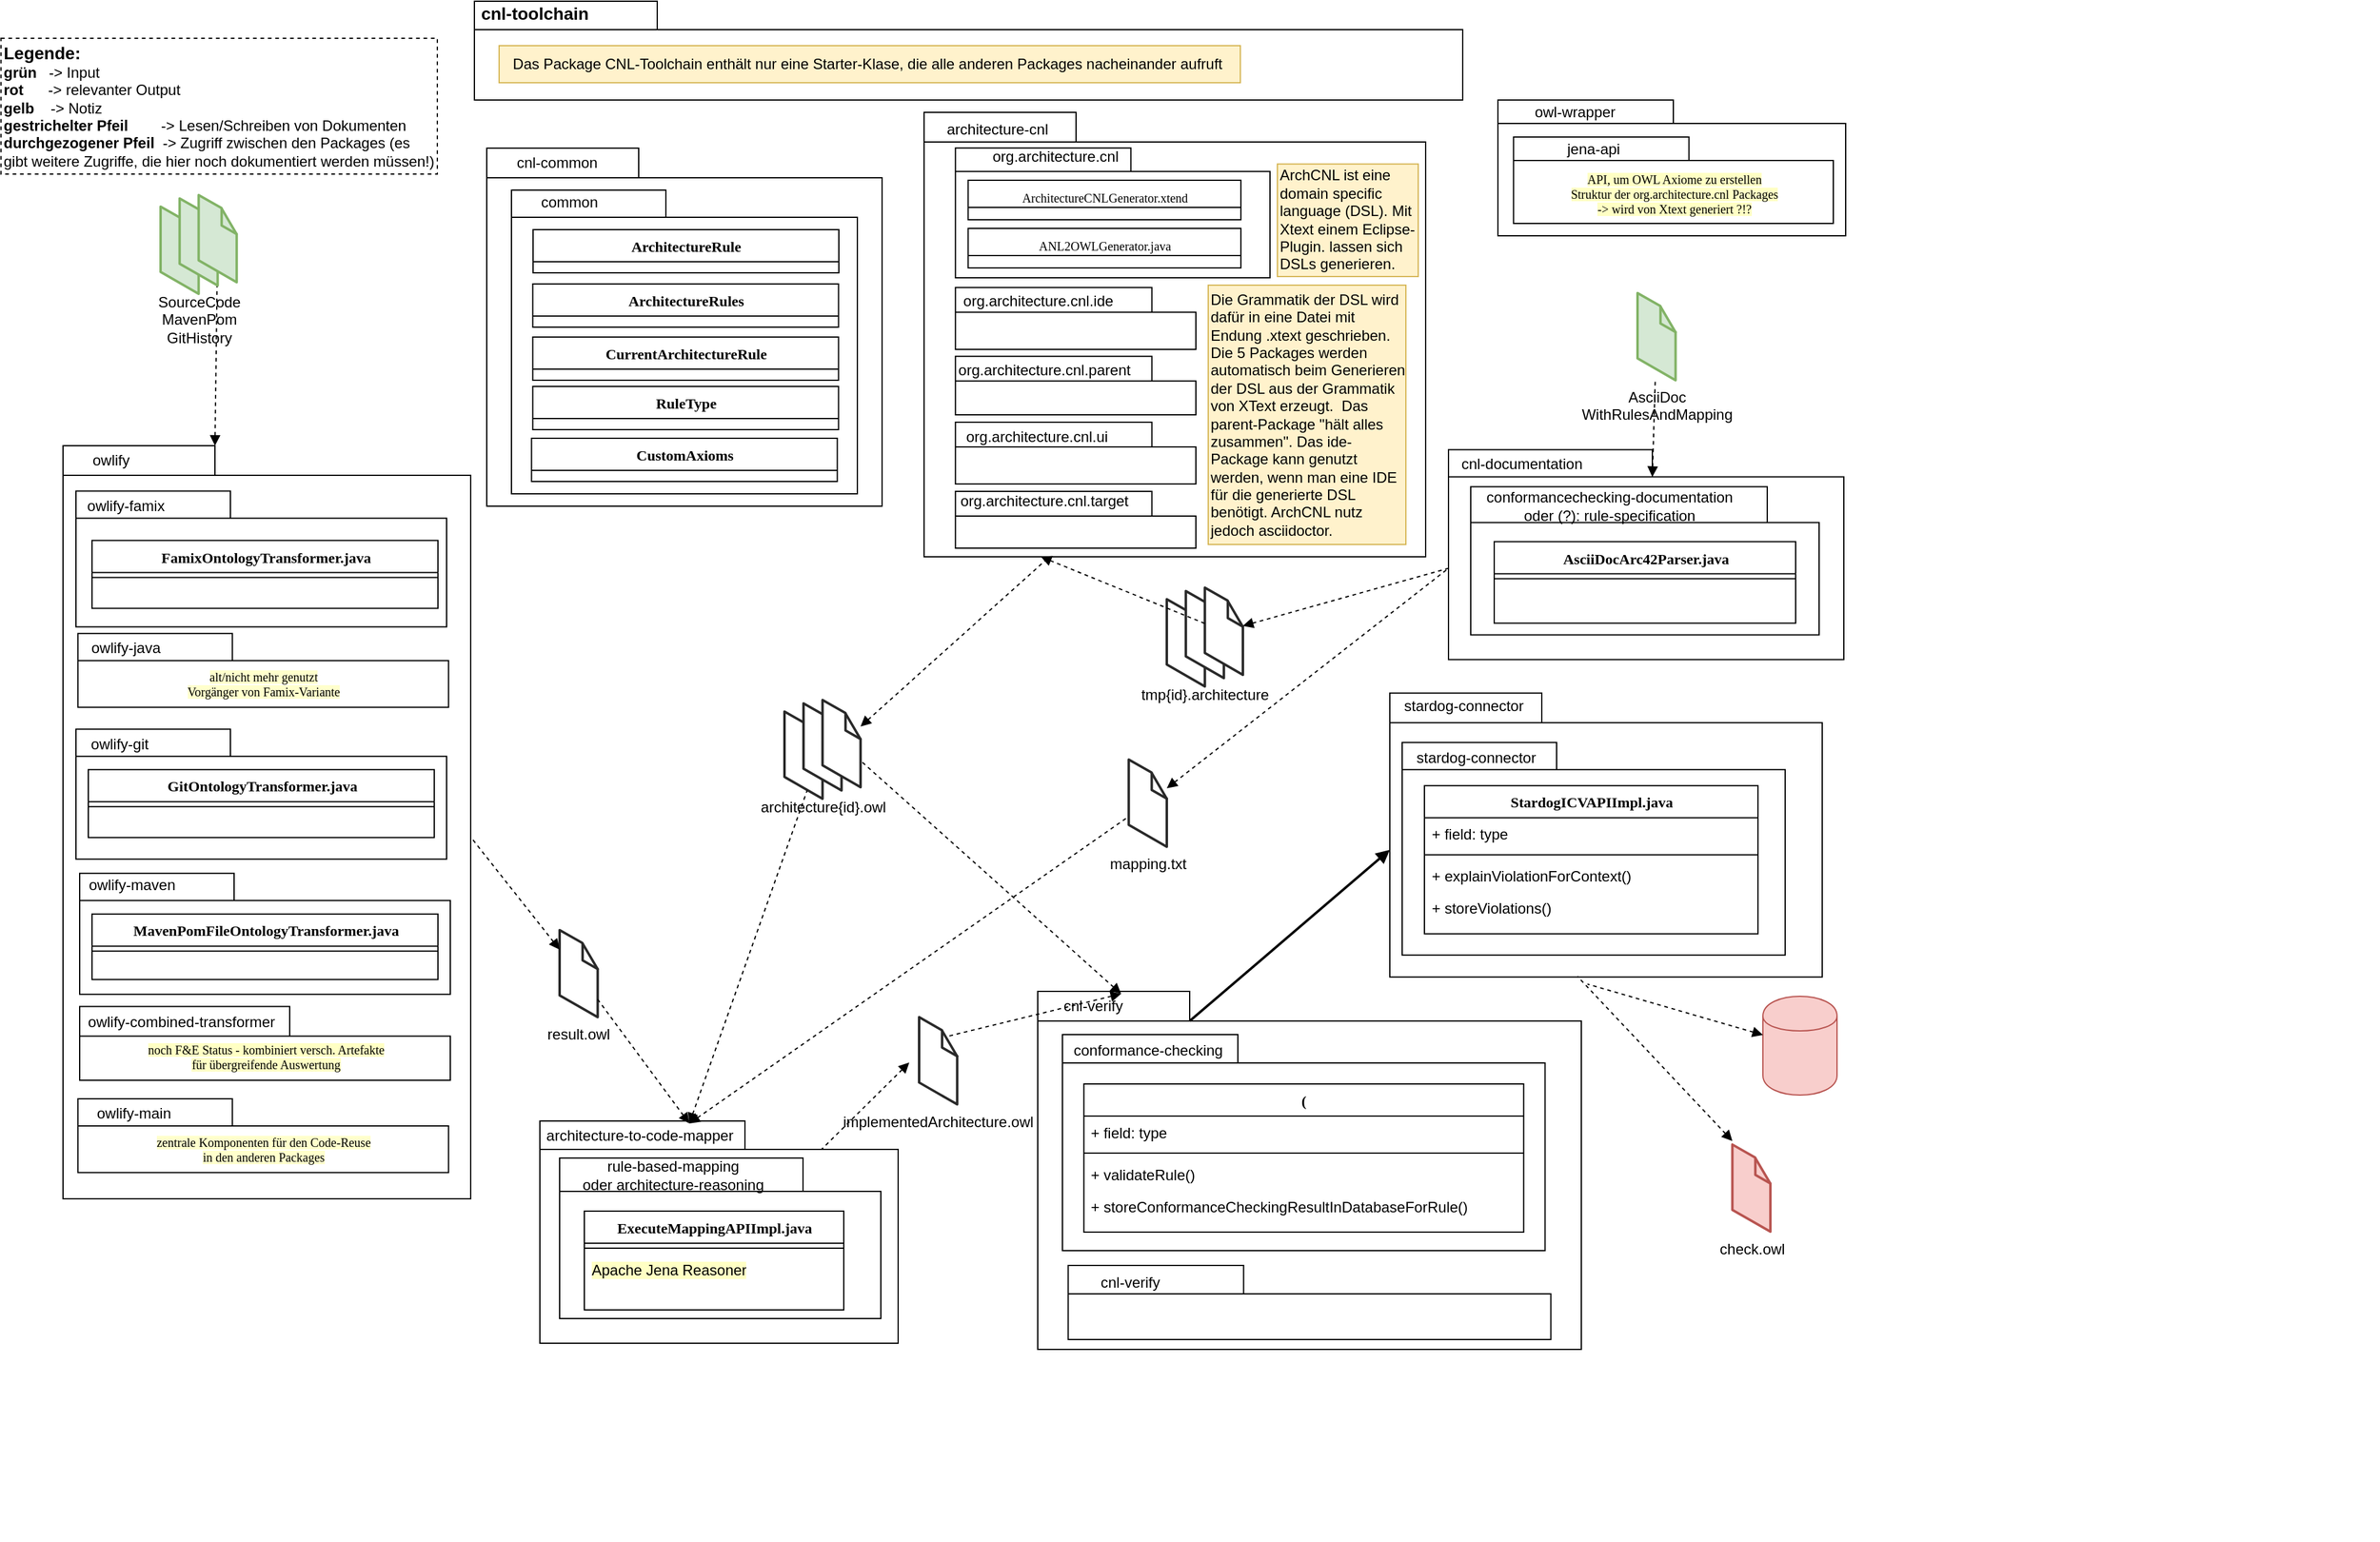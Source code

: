 <mxfile version="13.3.9" type="device"><diagram name="Page-1" id="b5b7bab2-c9e2-2cf4-8b2a-24fd1a2a6d21"><mxGraphModel dx="1206" dy="1072" grid="1" gridSize="10" guides="1" tooltips="1" connect="1" arrows="1" fold="1" page="1" pageScale="1" pageWidth="827" pageHeight="1169" background="#ffffff" math="0" shadow="0"><root><mxCell id="0"/><mxCell id="1" parent="0"/><mxCell id="LAoEunEXVI1SnQzdB7bt-38" value="" style="shape=folder;fontStyle=1;spacingTop=10;tabWidth=123;tabHeight=24;tabPosition=left;html=1;rounded=0;shadow=0;comic=0;labelBackgroundColor=none;strokeWidth=1;fontFamily=Verdana;fontSize=10;align=center;" parent="1" vertex="1"><mxGeometry x="87" y="370" width="330" height="610" as="geometry"/></mxCell><mxCell id="LAoEunEXVI1SnQzdB7bt-173" value="&lt;span style=&quot;font-weight: normal ; background-color: rgb(255 , 255 , 204)&quot;&gt;&lt;br&gt;zentrale Komponenten für den Code-Reuse&lt;br&gt;in den anderen Packages&lt;/span&gt;" style="shape=folder;fontStyle=1;spacingTop=10;tabWidth=125;tabHeight=22;tabPosition=left;html=1;rounded=0;shadow=0;comic=0;labelBackgroundColor=none;strokeWidth=1;fontFamily=Verdana;fontSize=10;align=center;" parent="1" vertex="1"><mxGeometry x="99.1" y="899" width="300" height="59.7" as="geometry"/></mxCell><mxCell id="6e0c8c40b5770093-43" value="" style="shape=folder;fontStyle=1;spacingTop=10;tabWidth=148;tabHeight=23;tabPosition=left;html=1;rounded=0;shadow=0;comic=0;labelBackgroundColor=none;strokeColor=#000000;strokeWidth=1;fillColor=#ffffff;fontFamily=Verdana;fontSize=10;fontColor=#000000;align=center;" parent="1" vertex="1"><mxGeometry x="420" y="10" width="800" height="80" as="geometry"/></mxCell><mxCell id="LAoEunEXVI1SnQzdB7bt-167" value="" style="shape=folder;fontStyle=1;spacingTop=10;tabWidth=125;tabHeight=22;tabPosition=left;html=1;rounded=0;shadow=0;comic=0;labelBackgroundColor=none;strokeWidth=1;fontFamily=Verdana;fontSize=10;align=center;" parent="1" vertex="1"><mxGeometry x="97.5" y="599.65" width="300" height="105.2" as="geometry"/></mxCell><mxCell id="LAoEunEXVI1SnQzdB7bt-166" value="" style="shape=folder;fontStyle=1;spacingTop=10;tabWidth=125;tabHeight=22;tabPosition=left;html=1;rounded=0;shadow=0;comic=0;labelBackgroundColor=none;strokeWidth=1;fontFamily=Verdana;fontSize=10;align=center;" parent="1" vertex="1"><mxGeometry x="100.5" y="716.35" width="300" height="98" as="geometry"/></mxCell><mxCell id="LAoEunEXVI1SnQzdB7bt-39" value="" style="shape=folder;fontStyle=1;spacingTop=10;tabWidth=125;tabHeight=22;tabPosition=left;html=1;rounded=0;shadow=0;comic=0;labelBackgroundColor=none;strokeWidth=1;fontFamily=Verdana;fontSize=10;align=center;" parent="1" vertex="1"><mxGeometry x="97.5" y="406.7" width="300" height="110" as="geometry"/></mxCell><mxCell id="LAoEunEXVI1SnQzdB7bt-53" value="" style="shape=folder;fontStyle=1;spacingTop=10;tabWidth=166;tabHeight=23;tabPosition=left;html=1;rounded=0;shadow=0;comic=0;labelBackgroundColor=none;strokeWidth=1;fontFamily=Verdana;fontSize=10;align=center;" parent="1" vertex="1"><mxGeometry x="473.0" y="917" width="290" height="180" as="geometry"/></mxCell><mxCell id="LAoEunEXVI1SnQzdB7bt-54" value="" style="shape=folder;fontStyle=1;spacingTop=10;tabWidth=197;tabHeight=27;tabPosition=left;html=1;rounded=0;shadow=0;comic=0;labelBackgroundColor=none;strokeWidth=1;fontFamily=Verdana;fontSize=10;align=center;" parent="1" vertex="1"><mxGeometry x="489.0" y="947" width="260" height="130" as="geometry"/></mxCell><mxCell id="LAoEunEXVI1SnQzdB7bt-55" value="architecture-to-code-mapper" style="text;html=1;strokeColor=none;fillColor=none;align=center;verticalAlign=middle;whiteSpace=wrap;rounded=0;" parent="1" vertex="1"><mxGeometry x="474.0" y="919" width="160" height="20" as="geometry"/></mxCell><mxCell id="LAoEunEXVI1SnQzdB7bt-56" value="&lt;div&gt;rule-based-mapping &lt;br&gt;&lt;/div&gt;&lt;div&gt;oder architecture-reasoning&lt;br&gt;&lt;/div&gt;" style="text;html=1;strokeColor=none;fillColor=none;align=center;verticalAlign=middle;whiteSpace=wrap;rounded=0;" parent="1" vertex="1"><mxGeometry x="489.0" y="951" width="184" height="20" as="geometry"/></mxCell><mxCell id="LAoEunEXVI1SnQzdB7bt-89" value="ExecuteMappingAPIImpl.java" style="swimlane;html=1;fontStyle=1;align=center;verticalAlign=top;childLayout=stackLayout;horizontal=1;startSize=26;horizontalStack=0;resizeParent=1;resizeLast=0;collapsible=1;marginBottom=0;swimlaneFillColor=#ffffff;rounded=0;shadow=0;comic=0;labelBackgroundColor=none;strokeWidth=1;fillColor=none;fontFamily=Verdana;fontSize=12" parent="1" vertex="1"><mxGeometry x="509.0" y="990" width="210" height="80" as="geometry"/></mxCell><mxCell id="LAoEunEXVI1SnQzdB7bt-92" value="" style="line;html=1;strokeWidth=1;fillColor=none;align=left;verticalAlign=middle;spacingTop=-1;spacingLeft=3;spacingRight=3;rotatable=0;labelPosition=right;points=[];portConstraint=eastwest;" parent="LAoEunEXVI1SnQzdB7bt-89" vertex="1"><mxGeometry y="26" width="210" height="8" as="geometry"/></mxCell><mxCell id="LAoEunEXVI1SnQzdB7bt-93" value="&lt;span style=&quot;background-color: rgb(255 , 255 , 196)&quot;&gt;Apache Jena Reasoner&lt;/span&gt;" style="text;html=1;strokeColor=none;fillColor=none;align=left;verticalAlign=top;spacingLeft=4;spacingRight=4;whiteSpace=wrap;overflow=hidden;rotatable=0;points=[[0,0.5],[1,0.5]];portConstraint=eastwest;" parent="LAoEunEXVI1SnQzdB7bt-89" vertex="1"><mxGeometry y="34" width="210" height="26" as="geometry"/></mxCell><mxCell id="LAoEunEXVI1SnQzdB7bt-45" value="" style="group" parent="1" vertex="1" connectable="0"><mxGeometry x="440" y="129" width="310" height="290" as="geometry"/></mxCell><mxCell id="LAoEunEXVI1SnQzdB7bt-46" value="" style="shape=folder;fontStyle=1;spacingTop=10;tabWidth=123;tabHeight=24;tabPosition=left;html=1;rounded=0;shadow=0;comic=0;labelBackgroundColor=none;strokeWidth=1;fontFamily=Verdana;fontSize=10;align=center;" parent="LAoEunEXVI1SnQzdB7bt-45" vertex="1"><mxGeometry x="-10" width="320" height="290" as="geometry"/></mxCell><mxCell id="LAoEunEXVI1SnQzdB7bt-47" value="" style="shape=folder;fontStyle=1;spacingTop=10;tabWidth=125;tabHeight=22;tabPosition=left;html=1;rounded=0;shadow=0;comic=0;labelBackgroundColor=none;strokeWidth=1;fontFamily=Verdana;fontSize=10;align=center;" parent="LAoEunEXVI1SnQzdB7bt-45" vertex="1"><mxGeometry x="10" y="34" width="280" height="246" as="geometry"/></mxCell><mxCell id="LAoEunEXVI1SnQzdB7bt-48" value="cnl-common" style="text;html=1;strokeColor=none;fillColor=none;align=center;verticalAlign=middle;whiteSpace=wrap;rounded=0;" parent="LAoEunEXVI1SnQzdB7bt-45" vertex="1"><mxGeometry y="2" width="93.5" height="20" as="geometry"/></mxCell><mxCell id="LAoEunEXVI1SnQzdB7bt-49" value="common" style="text;html=1;strokeColor=none;fillColor=none;align=center;verticalAlign=middle;whiteSpace=wrap;rounded=0;" parent="LAoEunEXVI1SnQzdB7bt-45" vertex="1"><mxGeometry x="10" y="34" width="93.5" height="20" as="geometry"/></mxCell><mxCell id="LAoEunEXVI1SnQzdB7bt-94" value="ArchitectureRule" style="swimlane;html=1;fontStyle=1;align=center;verticalAlign=top;childLayout=stackLayout;horizontal=1;startSize=26;horizontalStack=0;resizeParent=1;resizeLast=0;collapsible=1;marginBottom=0;swimlaneFillColor=#ffffff;rounded=0;shadow=0;comic=0;labelBackgroundColor=none;strokeWidth=1;fillColor=none;fontFamily=Verdana;fontSize=12" parent="LAoEunEXVI1SnQzdB7bt-45" vertex="1"><mxGeometry x="27.5" y="66" width="247.5" height="35" as="geometry"/></mxCell><mxCell id="5aRa_bQOfwWnxTuaJj79-1" value="ArchitectureRules" style="swimlane;html=1;fontStyle=1;align=center;verticalAlign=top;childLayout=stackLayout;horizontal=1;startSize=26;horizontalStack=0;resizeParent=1;resizeLast=0;collapsible=1;marginBottom=0;swimlaneFillColor=#ffffff;rounded=0;shadow=0;comic=0;labelBackgroundColor=none;strokeWidth=1;fillColor=none;fontFamily=Verdana;fontSize=12" parent="LAoEunEXVI1SnQzdB7bt-45" vertex="1"><mxGeometry x="27.25" y="110" width="247.5" height="35" as="geometry"/></mxCell><mxCell id="6e0c8c40b5770093-18" value="" style="group" parent="1" vertex="1" connectable="0"><mxGeometry x="784" y="100" width="416" height="360" as="geometry"/></mxCell><mxCell id="6e0c8c40b5770093-11" value="" style="shape=folder;fontStyle=1;spacingTop=10;tabWidth=123;tabHeight=24;tabPosition=left;html=1;rounded=0;shadow=0;comic=0;labelBackgroundColor=none;strokeWidth=1;fontFamily=Verdana;fontSize=10;align=center;" parent="6e0c8c40b5770093-18" vertex="1"><mxGeometry width="406" height="360" as="geometry"/></mxCell><mxCell id="LAoEunEXVI1SnQzdB7bt-158" value="" style="shape=folder;fontStyle=1;spacingTop=10;tabWidth=142;tabHeight=19;tabPosition=left;html=1;rounded=0;shadow=0;comic=0;labelBackgroundColor=none;strokeWidth=1;fontFamily=Verdana;fontSize=10;align=center;" parent="6e0c8c40b5770093-18" vertex="1"><mxGeometry x="25.38" y="28.84" width="254.62" height="105.16" as="geometry"/></mxCell><mxCell id="2lLTb_RdZpQlOofE9UpU-14" value="&lt;font style=&quot;font-size: 10px ; font-weight: normal&quot;&gt;ANL2OWLGenerator.java&lt;/font&gt;" style="swimlane;html=1;fontStyle=1;align=center;verticalAlign=top;childLayout=stackLayout;horizontal=1;startSize=22;horizontalStack=0;resizeParent=1;resizeLast=0;collapsible=1;marginBottom=0;swimlaneFillColor=#ffffff;rounded=0;shadow=0;comic=0;labelBackgroundColor=none;strokeWidth=1;fillColor=none;fontFamily=Verdana;fontSize=12" parent="6e0c8c40b5770093-18" vertex="1"><mxGeometry x="35.675" y="94" width="220.763" height="31.94" as="geometry"/></mxCell><mxCell id="LAoEunEXVI1SnQzdB7bt-104" value="&lt;font style=&quot;font-size: 10px ; font-weight: normal&quot;&gt;ArchitectureCNLGenerator.xtend&lt;/font&gt;" style="swimlane;html=1;fontStyle=1;align=center;verticalAlign=top;childLayout=stackLayout;horizontal=1;startSize=22;horizontalStack=0;resizeParent=1;resizeLast=0;collapsible=1;marginBottom=0;swimlaneFillColor=#ffffff;rounded=0;shadow=0;comic=0;labelBackgroundColor=none;strokeWidth=1;fillColor=none;fontFamily=Verdana;fontSize=12" parent="6e0c8c40b5770093-18" vertex="1"><mxGeometry x="35.675" y="55.06" width="220.763" height="31.94" as="geometry"/></mxCell><mxCell id="LAoEunEXVI1SnQzdB7bt-7" value="architecture-cnl" style="text;html=1;strokeColor=none;fillColor=none;align=center;verticalAlign=middle;whiteSpace=wrap;rounded=0;" parent="6e0c8c40b5770093-18" vertex="1"><mxGeometry y="2.323" width="118.628" height="23.226" as="geometry"/></mxCell><mxCell id="LAoEunEXVI1SnQzdB7bt-159" value="org.architecture.cnl" style="text;html=1;strokeColor=none;fillColor=none;align=center;verticalAlign=middle;whiteSpace=wrap;rounded=0;" parent="6e0c8c40b5770093-18" vertex="1"><mxGeometry x="24.106" y="24.839" width="164.938" height="23.226" as="geometry"/></mxCell><mxCell id="LAoEunEXVI1SnQzdB7bt-162" value="" style="shape=folder;fontStyle=1;spacingTop=10;tabWidth=159;tabHeight=20;tabPosition=left;html=1;rounded=0;shadow=0;comic=0;labelBackgroundColor=none;strokeWidth=1;fontFamily=Verdana;fontSize=10;align=center;" parent="6e0c8c40b5770093-18" vertex="1"><mxGeometry x="25.38" y="141.87" width="194.63" height="50.13" as="geometry"/></mxCell><mxCell id="LAoEunEXVI1SnQzdB7bt-163" value="org.architecture.cnl.ide" style="text;html=1;strokeColor=none;fillColor=none;align=center;verticalAlign=middle;whiteSpace=wrap;rounded=0;" parent="6e0c8c40b5770093-18" vertex="1"><mxGeometry x="25.38" y="141.87" width="134.63" height="23.23" as="geometry"/></mxCell><mxCell id="LAoEunEXVI1SnQzdB7bt-164" value="" style="shape=folder;fontStyle=1;spacingTop=10;tabWidth=159;tabHeight=20;tabPosition=left;html=1;rounded=0;shadow=0;comic=0;labelBackgroundColor=none;strokeWidth=1;fontFamily=Verdana;fontSize=10;align=center;" parent="6e0c8c40b5770093-18" vertex="1"><mxGeometry x="25.38" y="197.58" width="194.63" height="47.42" as="geometry"/></mxCell><mxCell id="LAoEunEXVI1SnQzdB7bt-165" value="org.architecture.cnl.parent" style="text;html=1;strokeColor=none;fillColor=none;align=center;verticalAlign=middle;whiteSpace=wrap;rounded=0;" parent="6e0c8c40b5770093-18" vertex="1"><mxGeometry x="25.38" y="197.58" width="144.63" height="23.23" as="geometry"/></mxCell><mxCell id="2lLTb_RdZpQlOofE9UpU-9" value="" style="shape=folder;fontStyle=1;spacingTop=10;tabWidth=159;tabHeight=20;tabPosition=left;html=1;rounded=0;shadow=0;comic=0;labelBackgroundColor=none;strokeWidth=1;fontFamily=Verdana;fontSize=10;align=center;" parent="6e0c8c40b5770093-18" vertex="1"><mxGeometry x="25.38" y="251" width="194.63" height="50" as="geometry"/></mxCell><mxCell id="2lLTb_RdZpQlOofE9UpU-10" value="org.architecture.cnl.ui" style="text;html=1;strokeColor=none;fillColor=none;align=center;verticalAlign=middle;whiteSpace=wrap;rounded=0;" parent="6e0c8c40b5770093-18" vertex="1"><mxGeometry x="22.84" y="251" width="137.16" height="23.23" as="geometry"/></mxCell><mxCell id="2lLTb_RdZpQlOofE9UpU-11" value="" style="shape=folder;fontStyle=1;spacingTop=10;tabWidth=159;tabHeight=20;tabPosition=left;html=1;rounded=0;shadow=0;comic=0;labelBackgroundColor=none;strokeWidth=1;fontFamily=Verdana;fontSize=10;align=center;" parent="6e0c8c40b5770093-18" vertex="1"><mxGeometry x="25.38" y="307.06" width="194.63" height="45.94" as="geometry"/></mxCell><mxCell id="2lLTb_RdZpQlOofE9UpU-12" value="org.architecture.cnl.target" style="text;html=1;strokeColor=none;fillColor=none;align=center;verticalAlign=middle;whiteSpace=wrap;rounded=0;" parent="6e0c8c40b5770093-18" vertex="1"><mxGeometry x="25.38" y="303.06" width="144.63" height="23.23" as="geometry"/></mxCell><mxCell id="2lLTb_RdZpQlOofE9UpU-15" value="Die Grammatik der DSL wird dafür in eine Datei mit Endung .xtext geschrieben.&amp;nbsp;&lt;br&gt;Die 5 Packages werden automatisch beim Generieren der DSL aus der Grammatik von XText erzeugt.&amp;nbsp; Das parent-Package &quot;hält alles zusammen&quot;. Das ide-Package kann genutzt werden, wenn man eine IDE für die generierte DSL benötigt. ArchCNL nutz jedoch asciidoctor." style="text;html=1;strokeColor=#d6b656;fillColor=#fff2cc;align=left;verticalAlign=middle;whiteSpace=wrap;rounded=0;" parent="6e0c8c40b5770093-18" vertex="1"><mxGeometry x="230" y="140" width="160" height="210" as="geometry"/></mxCell><mxCell id="2lLTb_RdZpQlOofE9UpU-16" value="&lt;span style=&quot;background-color: rgb(255 , 242 , 204)&quot;&gt;&lt;span style=&quot;color: rgb(0 , 0 , 0) ; font-family: &amp;#34;helvetica&amp;#34; ; font-size: 12px ; font-style: normal ; font-weight: 400 ; letter-spacing: normal ; text-indent: 0px ; text-transform: none ; word-spacing: 0px ; display: inline ; float: none&quot;&gt;ArchCNL ist eine domain specific language (DSL). Mit Xtext einem Eclipse-Plugin. lassen sich DSLs generieren&lt;/span&gt;.&lt;/span&gt;" style="text;html=1;strokeColor=#d6b656;fillColor=#fff2cc;align=left;verticalAlign=middle;whiteSpace=wrap;rounded=0;" parent="6e0c8c40b5770093-18" vertex="1"><mxGeometry x="286" y="41.84" width="114" height="91.16" as="geometry"/></mxCell><mxCell id="LAoEunEXVI1SnQzdB7bt-40" value="owlify" style="text;html=1;strokeColor=none;fillColor=none;align=center;verticalAlign=middle;whiteSpace=wrap;rounded=0;" parent="1" vertex="1"><mxGeometry x="87" y="370" width="78" height="23" as="geometry"/></mxCell><mxCell id="LAoEunEXVI1SnQzdB7bt-41" value="&lt;div&gt;owlify-famix&lt;/div&gt;" style="text;html=1;strokeColor=none;fillColor=none;align=center;verticalAlign=middle;whiteSpace=wrap;rounded=0;" parent="1" vertex="1"><mxGeometry x="97.5" y="406.7" width="79.5" height="24.62" as="geometry"/></mxCell><mxCell id="LAoEunEXVI1SnQzdB7bt-77" value="MavenPomFileOntologyTransformer.java" style="swimlane;html=1;fontStyle=1;align=center;verticalAlign=top;childLayout=stackLayout;horizontal=1;startSize=26;horizontalStack=0;resizeParent=1;resizeLast=0;collapsible=1;marginBottom=0;swimlaneFillColor=#ffffff;rounded=0;shadow=0;comic=0;labelBackgroundColor=none;strokeWidth=1;fillColor=none;fontFamily=Verdana;fontSize=12" parent="1" vertex="1"><mxGeometry x="110.5" y="749.35" width="280" height="53" as="geometry"/></mxCell><mxCell id="LAoEunEXVI1SnQzdB7bt-108" value="" style="line;html=1;strokeWidth=1;fillColor=none;align=left;verticalAlign=middle;spacingTop=-1;spacingLeft=3;spacingRight=3;rotatable=0;labelPosition=right;points=[];portConstraint=eastwest;" parent="LAoEunEXVI1SnQzdB7bt-77" vertex="1"><mxGeometry y="26" width="280" height="8" as="geometry"/></mxCell><mxCell id="LAoEunEXVI1SnQzdB7bt-85" value="GitOntologyTransformer.java" style="swimlane;html=1;fontStyle=1;align=center;verticalAlign=top;childLayout=stackLayout;horizontal=1;startSize=26;horizontalStack=0;resizeParent=1;resizeLast=0;collapsible=1;marginBottom=0;swimlaneFillColor=#ffffff;rounded=0;shadow=0;comic=0;labelBackgroundColor=none;strokeWidth=1;fillColor=none;fontFamily=Verdana;fontSize=12" parent="1" vertex="1"><mxGeometry x="107.5" y="632.35" width="280" height="55" as="geometry"><mxRectangle x="5" y="-20" width="230" height="26" as="alternateBounds"/></mxGeometry></mxCell><mxCell id="LAoEunEXVI1SnQzdB7bt-107" value="" style="line;html=1;strokeWidth=1;fillColor=none;align=left;verticalAlign=middle;spacingTop=-1;spacingLeft=3;spacingRight=3;rotatable=0;labelPosition=right;points=[];portConstraint=eastwest;" parent="LAoEunEXVI1SnQzdB7bt-85" vertex="1"><mxGeometry y="26" width="280" height="8" as="geometry"/></mxCell><mxCell id="LAoEunEXVI1SnQzdB7bt-109" value="FamixOntologyTransformer.java" style="swimlane;html=1;fontStyle=1;align=center;verticalAlign=top;childLayout=stackLayout;horizontal=1;startSize=26;horizontalStack=0;resizeParent=1;resizeLast=0;collapsible=1;marginBottom=0;swimlaneFillColor=#ffffff;rounded=0;shadow=0;comic=0;labelBackgroundColor=none;strokeWidth=1;fillColor=none;fontFamily=Verdana;fontSize=12" parent="1" vertex="1"><mxGeometry x="110.5" y="446.7" width="280" height="55" as="geometry"><mxRectangle x="5" y="-20" width="230" height="26" as="alternateBounds"/></mxGeometry></mxCell><mxCell id="LAoEunEXVI1SnQzdB7bt-110" value="" style="line;html=1;strokeWidth=1;fillColor=none;align=left;verticalAlign=middle;spacingTop=-1;spacingLeft=3;spacingRight=3;rotatable=0;labelPosition=right;points=[];portConstraint=eastwest;" parent="LAoEunEXVI1SnQzdB7bt-109" vertex="1"><mxGeometry y="26" width="280" height="8" as="geometry"/></mxCell><mxCell id="LAoEunEXVI1SnQzdB7bt-58" value="" style="group" parent="1" vertex="1" connectable="0"><mxGeometry x="1241" y="887" width="720" height="370" as="geometry"/></mxCell><mxCell id="6e0c8c40b5770093-25" value="" style="shape=folder;fontStyle=1;spacingTop=10;tabWidth=123;tabHeight=24;tabPosition=left;html=1;rounded=0;shadow=0;comic=0;labelBackgroundColor=none;strokeWidth=1;fontFamily=Verdana;fontSize=10;align=center;" parent="LAoEunEXVI1SnQzdB7bt-58" vertex="1"><mxGeometry x="-365" y="-75" width="440" height="290" as="geometry"/></mxCell><mxCell id="6e0c8c40b5770093-27" value="" style="shape=folder;fontStyle=1;spacingTop=10;tabWidth=142;tabHeight=23;tabPosition=left;html=1;rounded=0;shadow=0;comic=0;labelBackgroundColor=none;strokeWidth=1;fontFamily=Verdana;fontSize=10;align=center;" parent="LAoEunEXVI1SnQzdB7bt-58" vertex="1"><mxGeometry x="-345" y="-40" width="390.67" height="175" as="geometry"/></mxCell><mxCell id="LAoEunEXVI1SnQzdB7bt-16" value="cnl-verify" style="text;html=1;strokeColor=none;fillColor=none;align=center;verticalAlign=middle;whiteSpace=wrap;rounded=0;" parent="LAoEunEXVI1SnQzdB7bt-58" vertex="1"><mxGeometry x="-365" y="-73" width="90" height="20" as="geometry"/></mxCell><mxCell id="LAoEunEXVI1SnQzdB7bt-63" value="conformance-checking" style="text;html=1;strokeColor=none;fillColor=none;align=center;verticalAlign=middle;whiteSpace=wrap;rounded=0;" parent="LAoEunEXVI1SnQzdB7bt-58" vertex="1"><mxGeometry x="-340.67" y="-37" width="130.67" height="20" as="geometry"/></mxCell><mxCell id="LAoEunEXVI1SnQzdB7bt-112" value="(" style="swimlane;html=1;fontStyle=1;align=center;verticalAlign=top;childLayout=stackLayout;horizontal=1;startSize=26;horizontalStack=0;resizeParent=1;resizeLast=0;collapsible=1;marginBottom=0;swimlaneFillColor=#ffffff;rounded=0;shadow=0;comic=0;labelBackgroundColor=none;strokeWidth=1;fillColor=none;fontFamily=Verdana;fontSize=12" parent="LAoEunEXVI1SnQzdB7bt-58" vertex="1"><mxGeometry x="-327.66" width="356" height="120" as="geometry"/></mxCell><mxCell id="LAoEunEXVI1SnQzdB7bt-114" value="+ field: type" style="text;html=1;strokeColor=none;fillColor=none;align=left;verticalAlign=top;spacingLeft=4;spacingRight=4;whiteSpace=wrap;overflow=hidden;rotatable=0;points=[[0,0.5],[1,0.5]];portConstraint=eastwest;" parent="LAoEunEXVI1SnQzdB7bt-112" vertex="1"><mxGeometry y="26" width="356" height="26" as="geometry"/></mxCell><mxCell id="LAoEunEXVI1SnQzdB7bt-115" value="" style="line;html=1;strokeWidth=1;fillColor=none;align=left;verticalAlign=middle;spacingTop=-1;spacingLeft=3;spacingRight=3;rotatable=0;labelPosition=right;points=[];portConstraint=eastwest;" parent="LAoEunEXVI1SnQzdB7bt-112" vertex="1"><mxGeometry y="52" width="356" height="8" as="geometry"/></mxCell><mxCell id="LAoEunEXVI1SnQzdB7bt-116" value="+ validateRule()" style="text;html=1;strokeColor=none;fillColor=none;align=left;verticalAlign=top;spacingLeft=4;spacingRight=4;whiteSpace=wrap;overflow=hidden;rotatable=0;points=[[0,0.5],[1,0.5]];portConstraint=eastwest;" parent="LAoEunEXVI1SnQzdB7bt-112" vertex="1"><mxGeometry y="60" width="356" height="26" as="geometry"/></mxCell><mxCell id="LAoEunEXVI1SnQzdB7bt-117" value="+ storeConformanceCheckingResultInDatabaseForRule()" style="text;html=1;strokeColor=none;fillColor=none;align=left;verticalAlign=top;spacingLeft=4;spacingRight=4;whiteSpace=wrap;overflow=hidden;rotatable=0;points=[[0,0.5],[1,0.5]];portConstraint=eastwest;" parent="LAoEunEXVI1SnQzdB7bt-112" vertex="1"><mxGeometry y="86" width="356" height="26" as="geometry"/></mxCell><mxCell id="LAoEunEXVI1SnQzdB7bt-179" value="" style="shape=folder;fontStyle=1;spacingTop=10;tabWidth=142;tabHeight=23;tabPosition=left;html=1;rounded=0;shadow=0;comic=0;labelBackgroundColor=none;strokeWidth=1;fontFamily=Verdana;fontSize=10;align=center;" parent="LAoEunEXVI1SnQzdB7bt-58" vertex="1"><mxGeometry x="-340.34" y="147" width="390.67" height="60" as="geometry"/></mxCell><mxCell id="LAoEunEXVI1SnQzdB7bt-180" value="cnl-verify" style="text;html=1;strokeColor=none;fillColor=none;align=center;verticalAlign=middle;whiteSpace=wrap;rounded=0;" parent="LAoEunEXVI1SnQzdB7bt-58" vertex="1"><mxGeometry x="-335" y="151" width="90" height="20" as="geometry"/></mxCell><mxCell id="LAoEunEXVI1SnQzdB7bt-207" value="" style="shape=cylinder;whiteSpace=wrap;html=1;boundedLbl=1;backgroundOutline=1;fillColor=#f8cecc;strokeColor=#b85450;" parent="LAoEunEXVI1SnQzdB7bt-58" vertex="1"><mxGeometry x="222" y="-71" width="60" height="80" as="geometry"/></mxCell><mxCell id="LAoEunEXVI1SnQzdB7bt-123" value="cnl-toolchain" style="text;html=1;strokeColor=none;fillColor=none;align=center;verticalAlign=middle;whiteSpace=wrap;rounded=0;fontStyle=1;fontSize=14;" parent="1" vertex="1"><mxGeometry x="424" y="10.0" width="90" height="20" as="geometry"/></mxCell><mxCell id="LAoEunEXVI1SnQzdB7bt-133" value="mapping.txt" style="verticalLabelPosition=bottom;html=1;verticalAlign=top;strokeWidth=1;align=center;outlineConnect=0;dashed=0;outlineConnect=0;shape=mxgraph.aws3d.file;aspect=fixed;strokeColor=#292929;" parent="1" vertex="1"><mxGeometry x="949.67" y="624.27" width="30.8" height="70.6" as="geometry"/></mxCell><mxCell id="LAoEunEXVI1SnQzdB7bt-140" value="" style="group" parent="1" vertex="1" connectable="0"><mxGeometry x="980.47" y="485" width="61.6" height="80" as="geometry"/></mxCell><mxCell id="LAoEunEXVI1SnQzdB7bt-129" value="" style="verticalLabelPosition=bottom;html=1;verticalAlign=top;strokeWidth=1;align=center;outlineConnect=0;dashed=0;outlineConnect=0;shape=mxgraph.aws3d.file;aspect=fixed;strokeColor=#292929;" parent="LAoEunEXVI1SnQzdB7bt-140" vertex="1"><mxGeometry y="9.4" width="30.8" height="70.6" as="geometry"/></mxCell><mxCell id="LAoEunEXVI1SnQzdB7bt-131" value="tmp{id}.architecture" style="verticalLabelPosition=bottom;html=1;verticalAlign=top;strokeWidth=1;align=center;outlineConnect=0;dashed=0;outlineConnect=0;shape=mxgraph.aws3d.file;aspect=fixed;strokeColor=#292929;" parent="LAoEunEXVI1SnQzdB7bt-140" vertex="1"><mxGeometry x="15.4" y="2.7" width="30.8" height="70.6" as="geometry"/></mxCell><mxCell id="LAoEunEXVI1SnQzdB7bt-132" value="" style="verticalLabelPosition=bottom;html=1;verticalAlign=top;strokeWidth=1;align=center;outlineConnect=0;dashed=0;outlineConnect=0;shape=mxgraph.aws3d.file;aspect=fixed;strokeColor=#292929;" parent="LAoEunEXVI1SnQzdB7bt-140" vertex="1"><mxGeometry x="30.8" width="30.8" height="70.6" as="geometry"/></mxCell><mxCell id="LAoEunEXVI1SnQzdB7bt-141" value="" style="group" parent="1" vertex="1" connectable="0"><mxGeometry x="671" y="576" width="61.6" height="80" as="geometry"/></mxCell><mxCell id="LAoEunEXVI1SnQzdB7bt-142" value="" style="verticalLabelPosition=bottom;html=1;verticalAlign=top;strokeWidth=1;align=center;outlineConnect=0;dashed=0;outlineConnect=0;shape=mxgraph.aws3d.file;aspect=fixed;strokeColor=#292929;" parent="LAoEunEXVI1SnQzdB7bt-141" vertex="1"><mxGeometry y="9.4" width="30.8" height="70.6" as="geometry"/></mxCell><mxCell id="LAoEunEXVI1SnQzdB7bt-143" value="architecture{id}.owl" style="verticalLabelPosition=bottom;html=1;verticalAlign=top;strokeWidth=1;align=center;outlineConnect=0;dashed=0;outlineConnect=0;shape=mxgraph.aws3d.file;aspect=fixed;strokeColor=#292929;" parent="LAoEunEXVI1SnQzdB7bt-141" vertex="1"><mxGeometry x="15.4" y="2.7" width="30.8" height="70.6" as="geometry"/></mxCell><mxCell id="LAoEunEXVI1SnQzdB7bt-144" value="" style="verticalLabelPosition=bottom;html=1;verticalAlign=top;strokeWidth=1;align=center;outlineConnect=0;dashed=0;outlineConnect=0;shape=mxgraph.aws3d.file;aspect=fixed;strokeColor=#292929;" parent="LAoEunEXVI1SnQzdB7bt-141" vertex="1"><mxGeometry x="30.8" width="30.8" height="70.6" as="geometry"/></mxCell><mxCell id="LAoEunEXVI1SnQzdB7bt-147" value="implementedArchitecture.owl" style="verticalLabelPosition=bottom;html=1;verticalAlign=top;strokeWidth=1;align=center;outlineConnect=0;dashed=0;outlineConnect=0;shape=mxgraph.aws3d.file;aspect=fixed;strokeColor=#292929;" parent="1" vertex="1"><mxGeometry x="780.0" y="832.92" width="30.8" height="70.6" as="geometry"/></mxCell><mxCell id="6e0c8c40b5770093-20" value="" style="shape=folder;fontStyle=1;spacingTop=10;tabWidth=165;tabHeight=22;tabPosition=left;html=1;rounded=0;shadow=0;comic=0;labelBackgroundColor=none;strokeWidth=1;fontFamily=Verdana;fontSize=10;align=center;" parent="1" vertex="1"><mxGeometry x="1208.5" y="373.3" width="320" height="170" as="geometry"/></mxCell><mxCell id="6e0c8c40b5770093-22" value="" style="shape=folder;fontStyle=1;spacingTop=10;tabWidth=240;tabHeight=29;tabPosition=left;html=1;rounded=0;shadow=0;comic=0;labelBackgroundColor=none;strokeWidth=1;fontFamily=Verdana;fontSize=10;align=center;" parent="1" vertex="1"><mxGeometry x="1226.5" y="403.3" width="282" height="120" as="geometry"/></mxCell><mxCell id="LAoEunEXVI1SnQzdB7bt-26" value="&lt;div&gt;conformancechecking-documentation&lt;/div&gt;&lt;div&gt;oder (?): rule-specification&lt;br&gt;&lt;/div&gt;" style="text;html=1;strokeColor=none;fillColor=none;align=center;verticalAlign=middle;whiteSpace=wrap;rounded=0;" parent="1" vertex="1"><mxGeometry x="1226.5" y="406.3" width="223.5" height="24.7" as="geometry"/></mxCell><mxCell id="LAoEunEXVI1SnQzdB7bt-99" value="AsciiDocArc42Parser.java" style="swimlane;html=1;fontStyle=1;align=center;verticalAlign=top;childLayout=stackLayout;horizontal=1;startSize=26;horizontalStack=0;resizeParent=1;resizeLast=0;collapsible=1;marginBottom=0;swimlaneFillColor=#ffffff;rounded=0;shadow=0;comic=0;labelBackgroundColor=none;strokeWidth=1;fillColor=none;fontFamily=Verdana;fontSize=12" parent="1" vertex="1"><mxGeometry x="1245.5" y="447.8" width="244" height="66" as="geometry"/></mxCell><mxCell id="LAoEunEXVI1SnQzdB7bt-102" value="" style="line;html=1;strokeWidth=1;fillColor=none;align=left;verticalAlign=middle;spacingTop=-1;spacingLeft=3;spacingRight=3;rotatable=0;labelPosition=right;points=[];portConstraint=eastwest;" parent="LAoEunEXVI1SnQzdB7bt-99" vertex="1"><mxGeometry y="26" width="244" height="8" as="geometry"/></mxCell><mxCell id="LAoEunEXVI1SnQzdB7bt-2" value="cnl-documentation" style="text;html=1;strokeColor=none;fillColor=none;align=center;verticalAlign=middle;whiteSpace=wrap;rounded=0;" parent="1" vertex="1"><mxGeometry x="1209.5" y="375.3" width="116" height="20" as="geometry"/></mxCell><mxCell id="LAoEunEXVI1SnQzdB7bt-128" value="AsciiDoc &lt;br&gt;WithRulesAndMapping" style="verticalLabelPosition=bottom;html=1;verticalAlign=top;strokeWidth=1;align=center;outlineConnect=0;dashed=0;outlineConnect=0;shape=mxgraph.aws3d.file;aspect=fixed;strokeColor=#82b366;fillColor=#d5e8d4;" parent="1" vertex="1"><mxGeometry x="1361.5" y="246.4" width="30.8" height="70.6" as="geometry"/></mxCell><mxCell id="LAoEunEXVI1SnQzdB7bt-152" value="result.owl" style="verticalLabelPosition=bottom;html=1;verticalAlign=top;strokeWidth=1;align=center;outlineConnect=0;dashed=0;outlineConnect=0;shape=mxgraph.aws3d.file;aspect=fixed;strokeColor=#292929;" parent="1" vertex="1"><mxGeometry x="489.0" y="762.32" width="30.8" height="70.6" as="geometry"/></mxCell><mxCell id="LAoEunEXVI1SnQzdB7bt-168" value="&lt;div&gt;owlify-git&lt;/div&gt;" style="text;html=1;strokeColor=none;fillColor=none;align=center;verticalAlign=middle;whiteSpace=wrap;rounded=0;" parent="1" vertex="1"><mxGeometry x="97.5" y="599.65" width="69.5" height="24.62" as="geometry"/></mxCell><mxCell id="LAoEunEXVI1SnQzdB7bt-169" value="&lt;div&gt;owlify-maven&lt;/div&gt;" style="text;html=1;strokeColor=none;fillColor=none;align=center;verticalAlign=middle;whiteSpace=wrap;rounded=0;" parent="1" vertex="1"><mxGeometry x="99.1" y="714.05" width="87.9" height="24.62" as="geometry"/></mxCell><mxCell id="LAoEunEXVI1SnQzdB7bt-170" value="&lt;span style=&quot;font-weight: normal ; background-color: rgb(255 , 255 , 204)&quot;&gt;&lt;br&gt;alt/nicht mehr genutzt&lt;br&gt;Vorgänger von Famix-Variante&lt;/span&gt;" style="shape=folder;fontStyle=1;spacingTop=10;tabWidth=125;tabHeight=22;tabPosition=left;html=1;rounded=0;shadow=0;comic=0;labelBackgroundColor=none;strokeWidth=1;fontFamily=Verdana;fontSize=10;align=center;" parent="1" vertex="1"><mxGeometry x="99.1" y="522.15" width="300" height="59.7" as="geometry"/></mxCell><mxCell id="LAoEunEXVI1SnQzdB7bt-171" value="&lt;div&gt;owlify-java&lt;/div&gt;" style="text;html=1;strokeColor=none;fillColor=none;align=center;verticalAlign=middle;whiteSpace=wrap;rounded=0;" parent="1" vertex="1"><mxGeometry x="99.1" y="522.15" width="77.9" height="24.62" as="geometry"/></mxCell><mxCell id="LAoEunEXVI1SnQzdB7bt-172" value="&lt;span style=&quot;font-weight: normal ; background-color: rgb(255 , 255 , 196)&quot;&gt;&lt;br&gt;noch F&amp;amp;E Status - kombiniert versch. Artefakte &lt;br&gt;für übergreifende Auswertung&lt;/span&gt;" style="shape=folder;fontStyle=1;spacingTop=10;tabWidth=170;tabHeight=24;tabPosition=left;html=1;rounded=0;shadow=0;comic=0;labelBackgroundColor=none;strokeWidth=1;fontFamily=Verdana;fontSize=10;align=center;" parent="1" vertex="1"><mxGeometry x="100.5" y="824.3" width="300" height="59.7" as="geometry"/></mxCell><mxCell id="LAoEunEXVI1SnQzdB7bt-174" value="&lt;div&gt;owlify-combined-transformer&lt;/div&gt;" style="text;html=1;strokeColor=none;fillColor=none;align=center;verticalAlign=middle;whiteSpace=wrap;rounded=0;" parent="1" vertex="1"><mxGeometry x="99.1" y="824.3" width="167.9" height="24.62" as="geometry"/></mxCell><mxCell id="LAoEunEXVI1SnQzdB7bt-175" value="&lt;div&gt;owlify-main&lt;/div&gt;" style="text;html=1;strokeColor=none;fillColor=none;align=center;verticalAlign=middle;whiteSpace=wrap;rounded=0;" parent="1" vertex="1"><mxGeometry x="97.5" y="899" width="92.5" height="24.62" as="geometry"/></mxCell><mxCell id="LAoEunEXVI1SnQzdB7bt-59" value="" style="shape=folder;fontStyle=1;spacingTop=10;tabWidth=123;tabHeight=24;tabPosition=left;html=1;rounded=0;shadow=0;comic=0;labelBackgroundColor=none;strokeWidth=1;fontFamily=Verdana;fontSize=10;align=center;" parent="1" vertex="1"><mxGeometry x="1161" y="570.35" width="350" height="230" as="geometry"/></mxCell><mxCell id="LAoEunEXVI1SnQzdB7bt-60" value="" style="shape=folder;fontStyle=1;spacingTop=10;tabWidth=125;tabHeight=22;tabPosition=left;html=1;rounded=0;shadow=0;comic=0;labelBackgroundColor=none;strokeWidth=1;fontFamily=Verdana;fontSize=10;align=center;" parent="1" vertex="1"><mxGeometry x="1171" y="610.35" width="310" height="172.31" as="geometry"/></mxCell><mxCell id="LAoEunEXVI1SnQzdB7bt-61" value="stardog-connector" style="text;html=1;strokeColor=none;fillColor=none;align=center;verticalAlign=middle;whiteSpace=wrap;rounded=0;" parent="1" vertex="1"><mxGeometry x="1161" y="572.89" width="120" height="16.46" as="geometry"/></mxCell><mxCell id="LAoEunEXVI1SnQzdB7bt-118" value="StardogICVAPIImpl.java" style="swimlane;html=1;fontStyle=1;align=center;verticalAlign=top;childLayout=stackLayout;horizontal=1;startSize=26;horizontalStack=0;resizeParent=1;resizeLast=0;collapsible=1;marginBottom=0;swimlaneFillColor=#ffffff;rounded=0;shadow=0;comic=0;labelBackgroundColor=none;strokeWidth=1;fillColor=none;fontFamily=Verdana;fontSize=12" parent="1" vertex="1"><mxGeometry x="1189" y="645.35" width="270" height="120" as="geometry"/></mxCell><mxCell id="LAoEunEXVI1SnQzdB7bt-119" value="+ field: type" style="text;html=1;strokeColor=none;fillColor=none;align=left;verticalAlign=top;spacingLeft=4;spacingRight=4;whiteSpace=wrap;overflow=hidden;rotatable=0;points=[[0,0.5],[1,0.5]];portConstraint=eastwest;" parent="LAoEunEXVI1SnQzdB7bt-118" vertex="1"><mxGeometry y="26" width="270" height="26" as="geometry"/></mxCell><mxCell id="LAoEunEXVI1SnQzdB7bt-120" value="" style="line;html=1;strokeWidth=1;fillColor=none;align=left;verticalAlign=middle;spacingTop=-1;spacingLeft=3;spacingRight=3;rotatable=0;labelPosition=right;points=[];portConstraint=eastwest;" parent="LAoEunEXVI1SnQzdB7bt-118" vertex="1"><mxGeometry y="52" width="270" height="8" as="geometry"/></mxCell><mxCell id="LAoEunEXVI1SnQzdB7bt-121" value="+ explainViolationForContext()" style="text;html=1;strokeColor=none;fillColor=none;align=left;verticalAlign=top;spacingLeft=4;spacingRight=4;whiteSpace=wrap;overflow=hidden;rotatable=0;points=[[0,0.5],[1,0.5]];portConstraint=eastwest;" parent="LAoEunEXVI1SnQzdB7bt-118" vertex="1"><mxGeometry y="60" width="270" height="26" as="geometry"/></mxCell><mxCell id="LAoEunEXVI1SnQzdB7bt-122" value="+ storeViolations()" style="text;html=1;strokeColor=none;fillColor=none;align=left;verticalAlign=top;spacingLeft=4;spacingRight=4;whiteSpace=wrap;overflow=hidden;rotatable=0;points=[[0,0.5],[1,0.5]];portConstraint=eastwest;" parent="LAoEunEXVI1SnQzdB7bt-118" vertex="1"><mxGeometry y="86" width="270" height="26" as="geometry"/></mxCell><mxCell id="LAoEunEXVI1SnQzdB7bt-176" value="stardog-connector" style="text;html=1;strokeColor=none;fillColor=none;align=center;verticalAlign=middle;whiteSpace=wrap;rounded=0;" parent="1" vertex="1"><mxGeometry x="1171" y="614.47" width="120" height="16.46" as="geometry"/></mxCell><mxCell id="LAoEunEXVI1SnQzdB7bt-192" value="" style="endArrow=none;dashed=1;html=1;exitX=0;exitY=0;exitDx=165;exitDy=22;exitPerimeter=0;startArrow=block;startFill=1;" parent="1" source="6e0c8c40b5770093-20" target="LAoEunEXVI1SnQzdB7bt-128" edge="1"><mxGeometry width="50" height="50" relative="1" as="geometry"><mxPoint x="1384.5" y="368.3" as="sourcePoint"/><mxPoint x="1281" y="223" as="targetPoint"/></mxGeometry></mxCell><mxCell id="LAoEunEXVI1SnQzdB7bt-193" value="" style="endArrow=none;dashed=1;html=1;startArrow=block;startFill=1;entryX=0;entryY=0;entryDx=0;entryDy=96;entryPerimeter=0;" parent="1" source="LAoEunEXVI1SnQzdB7bt-132" target="6e0c8c40b5770093-20" edge="1"><mxGeometry width="50" height="50" relative="1" as="geometry"><mxPoint x="1394.5" y="443.3" as="sourcePoint"/><mxPoint x="1219.5" y="455.3" as="targetPoint"/></mxGeometry></mxCell><mxCell id="LAoEunEXVI1SnQzdB7bt-194" value="" style="endArrow=none;dashed=1;html=1;startArrow=block;startFill=1;entryX=0;entryY=0;entryDx=0;entryDy=96;entryPerimeter=0;" parent="1" source="LAoEunEXVI1SnQzdB7bt-133" target="6e0c8c40b5770093-20" edge="1"><mxGeometry width="50" height="50" relative="1" as="geometry"><mxPoint x="1081.67" y="564.111" as="sourcePoint"/><mxPoint x="1219.5" y="529.3" as="targetPoint"/></mxGeometry></mxCell><mxCell id="LAoEunEXVI1SnQzdB7bt-195" value="" style="endArrow=none;dashed=1;html=1;startArrow=block;startFill=1;exitX=0.233;exitY=1;exitDx=0;exitDy=0;exitPerimeter=0;" parent="1" source="6e0c8c40b5770093-11" target="LAoEunEXVI1SnQzdB7bt-132" edge="1"><mxGeometry width="50" height="50" relative="1" as="geometry"><mxPoint x="848.96" y="469.27" as="sourcePoint"/><mxPoint x="948.837" y="485" as="targetPoint"/></mxGeometry></mxCell><mxCell id="LAoEunEXVI1SnQzdB7bt-196" value="" style="endArrow=none;dashed=1;html=1;startArrow=block;startFill=1;entryX=0.25;entryY=1;entryDx=0;entryDy=0;entryPerimeter=0;" parent="1" source="LAoEunEXVI1SnQzdB7bt-144" target="6e0c8c40b5770093-11" edge="1"><mxGeometry width="50" height="50" relative="1" as="geometry"><mxPoint x="832.6" y="450.333" as="sourcePoint"/><mxPoint x="951" y="430" as="targetPoint"/></mxGeometry></mxCell><mxCell id="LAoEunEXVI1SnQzdB7bt-199" value="" style="endArrow=none;dashed=1;html=1;startArrow=block;startFill=1;exitX=0;exitY=0;exitDx=123;exitDy=0;exitPerimeter=0;" parent="1" source="LAoEunEXVI1SnQzdB7bt-38" target="LAoEunEXVI1SnQzdB7bt-151" edge="1"><mxGeometry width="50" height="50" relative="1" as="geometry"><mxPoint x="688.6" y="459.333" as="sourcePoint"/><mxPoint x="757" y="497" as="targetPoint"/></mxGeometry></mxCell><mxCell id="LAoEunEXVI1SnQzdB7bt-200" value="" style="endArrow=none;dashed=1;html=1;startArrow=block;startFill=1;entryX=0;entryY=0;entryDx=330;entryDy=317;entryPerimeter=0;" parent="1" source="LAoEunEXVI1SnQzdB7bt-152" target="LAoEunEXVI1SnQzdB7bt-38" edge="1"><mxGeometry width="50" height="50" relative="1" as="geometry"><mxPoint x="477.5" y="441" as="sourcePoint"/><mxPoint x="372.6" y="302.616" as="targetPoint"/></mxGeometry></mxCell><mxCell id="LAoEunEXVI1SnQzdB7bt-201" value="" style="endArrow=none;dashed=1;html=1;startArrow=block;startFill=1;exitX=0.75;exitY=0;exitDx=0;exitDy=0;" parent="1" source="LAoEunEXVI1SnQzdB7bt-55" target="LAoEunEXVI1SnQzdB7bt-143" edge="1"><mxGeometry width="50" height="50" relative="1" as="geometry"><mxPoint x="651.2" y="744.661" as="sourcePoint"/><mxPoint x="581" y="734" as="targetPoint"/></mxGeometry></mxCell><mxCell id="LAoEunEXVI1SnQzdB7bt-202" value="" style="endArrow=none;dashed=1;html=1;startArrow=block;startFill=1;exitX=0.75;exitY=0;exitDx=0;exitDy=0;" parent="1" source="LAoEunEXVI1SnQzdB7bt-55" target="LAoEunEXVI1SnQzdB7bt-152" edge="1"><mxGeometry width="50" height="50" relative="1" as="geometry"><mxPoint x="722" y="1029" as="sourcePoint"/><mxPoint x="806.078" y="510.3" as="targetPoint"/></mxGeometry></mxCell><mxCell id="LAoEunEXVI1SnQzdB7bt-203" value="" style="endArrow=none;dashed=1;html=1;startArrow=block;startFill=1;exitX=0.75;exitY=0;exitDx=0;exitDy=0;" parent="1" source="LAoEunEXVI1SnQzdB7bt-55" target="LAoEunEXVI1SnQzdB7bt-133" edge="1"><mxGeometry width="50" height="50" relative="1" as="geometry"><mxPoint x="722" y="1029" as="sourcePoint"/><mxPoint x="806.078" y="510.3" as="targetPoint"/></mxGeometry></mxCell><mxCell id="LAoEunEXVI1SnQzdB7bt-204" value="" style="endArrow=none;dashed=1;html=1;startArrow=block;startFill=1;entryX=0;entryY=0;entryDx=228;entryDy=23;entryPerimeter=0;" parent="1" target="LAoEunEXVI1SnQzdB7bt-53" edge="1"><mxGeometry width="50" height="50" relative="1" as="geometry"><mxPoint x="772" y="869.676" as="sourcePoint"/><mxPoint x="949.87" y="519.648" as="targetPoint"/></mxGeometry></mxCell><mxCell id="LAoEunEXVI1SnQzdB7bt-205" value="" style="endArrow=none;dashed=1;html=1;startArrow=block;startFill=1;exitX=0.75;exitY=0;exitDx=0;exitDy=0;" parent="1" source="LAoEunEXVI1SnQzdB7bt-16" edge="1"><mxGeometry width="50" height="50" relative="1" as="geometry"><mxPoint x="671" y="955" as="sourcePoint"/><mxPoint x="802.8" y="848.465" as="targetPoint"/></mxGeometry></mxCell><mxCell id="LAoEunEXVI1SnQzdB7bt-206" value="" style="endArrow=none;dashed=1;html=1;startArrow=block;startFill=1;exitX=0.75;exitY=0;exitDx=0;exitDy=0;" parent="1" source="LAoEunEXVI1SnQzdB7bt-16" target="LAoEunEXVI1SnQzdB7bt-144" edge="1"><mxGeometry width="50" height="50" relative="1" as="geometry"><mxPoint x="1134" y="949" as="sourcePoint"/><mxPoint x="911.8" y="932.372" as="targetPoint"/></mxGeometry></mxCell><mxCell id="LAoEunEXVI1SnQzdB7bt-208" value="check.owl" style="verticalLabelPosition=bottom;html=1;verticalAlign=top;strokeWidth=1;align=center;outlineConnect=0;dashed=0;outlineConnect=0;shape=mxgraph.aws3d.file;aspect=fixed;strokeColor=#b85450;fillColor=#f8cecc;" parent="1" vertex="1"><mxGeometry x="1438.27" y="936.06" width="30.8" height="70.6" as="geometry"/></mxCell><mxCell id="LAoEunEXVI1SnQzdB7bt-209" value="" style="endArrow=none;html=1;startArrow=block;startFill=1;strokeWidth=2;entryX=0;entryY=0;entryDx=123;entryDy=24;entryPerimeter=0;exitX=0;exitY=0;exitDx=0;exitDy=127;exitPerimeter=0;" parent="1" source="LAoEunEXVI1SnQzdB7bt-59" target="6e0c8c40b5770093-25" edge="1"><mxGeometry width="50" height="50" relative="1" as="geometry"><mxPoint x="1236.331" y="846.35" as="sourcePoint"/><mxPoint x="1210.5" y="910" as="targetPoint"/></mxGeometry></mxCell><mxCell id="LAoEunEXVI1SnQzdB7bt-210" value="" style="endArrow=none;dashed=1;html=1;startArrow=block;startFill=1;entryX=0.434;entryY=0.998;entryDx=0;entryDy=0;entryPerimeter=0;" parent="1" target="LAoEunEXVI1SnQzdB7bt-59" edge="1"><mxGeometry width="50" height="50" relative="1" as="geometry"><mxPoint x="1438.27" y="933.167" as="sourcePoint"/><mxPoint x="1336" y="812.35" as="targetPoint"/></mxGeometry></mxCell><mxCell id="LAoEunEXVI1SnQzdB7bt-211" value="" style="endArrow=none;dashed=1;html=1;startArrow=block;startFill=1;entryX=0.457;entryY=1.025;entryDx=0;entryDy=0;entryPerimeter=0;" parent="1" source="LAoEunEXVI1SnQzdB7bt-207" target="LAoEunEXVI1SnQzdB7bt-59" edge="1"><mxGeometry width="50" height="50" relative="1" as="geometry"><mxPoint x="1054.07" y="666.764" as="sourcePoint"/><mxPoint x="1336" y="786.35" as="targetPoint"/></mxGeometry></mxCell><mxCell id="5aRa_bQOfwWnxTuaJj79-2" value="CurrentArchitectureRule" style="swimlane;html=1;fontStyle=1;align=center;verticalAlign=top;childLayout=stackLayout;horizontal=1;startSize=26;horizontalStack=0;resizeParent=1;resizeLast=0;collapsible=1;marginBottom=0;swimlaneFillColor=#ffffff;rounded=0;shadow=0;comic=0;labelBackgroundColor=none;strokeWidth=1;fillColor=none;fontFamily=Verdana;fontSize=12" parent="1" vertex="1"><mxGeometry x="467.25" y="282" width="247.5" height="35" as="geometry"/></mxCell><mxCell id="5aRa_bQOfwWnxTuaJj79-3" value="RuleType" style="swimlane;html=1;fontStyle=1;align=center;verticalAlign=top;childLayout=stackLayout;horizontal=1;startSize=26;horizontalStack=0;resizeParent=1;resizeLast=0;collapsible=1;marginBottom=0;swimlaneFillColor=#ffffff;rounded=0;shadow=0;comic=0;labelBackgroundColor=none;strokeWidth=1;fillColor=none;fontFamily=Verdana;fontSize=12" parent="1" vertex="1"><mxGeometry x="467.25" y="322" width="247.5" height="35" as="geometry"/></mxCell><mxCell id="5aRa_bQOfwWnxTuaJj79-4" value="CustomAxioms" style="swimlane;html=1;fontStyle=1;align=center;verticalAlign=top;childLayout=stackLayout;horizontal=1;startSize=26;horizontalStack=0;resizeParent=1;resizeLast=0;collapsible=1;marginBottom=0;swimlaneFillColor=#ffffff;rounded=0;shadow=0;comic=0;labelBackgroundColor=none;strokeWidth=1;fillColor=none;fontFamily=Verdana;fontSize=12" parent="1" vertex="1"><mxGeometry x="466.25" y="364" width="247.5" height="35" as="geometry"/></mxCell><mxCell id="2lLTb_RdZpQlOofE9UpU-1" value="Das Package CNL-Toolchain enthält nur eine Starter-Klase, die alle anderen Packages nacheinander aufruft&amp;nbsp;" style="text;html=1;strokeColor=#d6b656;fillColor=#fff2cc;align=center;verticalAlign=middle;whiteSpace=wrap;rounded=0;" parent="1" vertex="1"><mxGeometry x="440" y="46" width="600" height="30" as="geometry"/></mxCell><mxCell id="2lLTb_RdZpQlOofE9UpU-4" value="" style="shape=folder;fontStyle=1;spacingTop=10;tabWidth=142;tabHeight=19;tabPosition=left;html=1;rounded=0;shadow=0;comic=0;labelBackgroundColor=none;strokeWidth=1;fontFamily=Verdana;fontSize=10;align=center;" parent="1" vertex="1"><mxGeometry x="1248.5" y="90" width="281.5" height="110" as="geometry"/></mxCell><mxCell id="2lLTb_RdZpQlOofE9UpU-5" value="&lt;span style=&quot;font-weight: normal ; background-color: rgb(255 , 255 , 196)&quot;&gt;&lt;br&gt;API, um OWL Axiome zu erstellen&lt;br&gt;Struktur der org.architecture.cnl Packages &lt;br&gt;-&amp;gt; wird von Xtext generiert ?!?&lt;/span&gt;" style="shape=folder;fontStyle=1;spacingTop=10;tabWidth=142;tabHeight=19;tabPosition=left;html=1;rounded=0;shadow=0;comic=0;labelBackgroundColor=none;strokeWidth=1;fontFamily=Verdana;fontSize=10;align=center;" parent="1" vertex="1"><mxGeometry x="1261.15" y="120" width="258.85" height="70" as="geometry"/></mxCell><mxCell id="2lLTb_RdZpQlOofE9UpU-6" value="owl-wrapper" style="text;html=1;strokeColor=none;fillColor=none;align=center;verticalAlign=middle;whiteSpace=wrap;rounded=0;" parent="1" vertex="1"><mxGeometry x="1245.5" y="90" width="130" height="20" as="geometry"/></mxCell><mxCell id="2lLTb_RdZpQlOofE9UpU-7" value="jena-api" style="text;html=1;strokeColor=none;fillColor=none;align=center;verticalAlign=middle;whiteSpace=wrap;rounded=0;" parent="1" vertex="1"><mxGeometry x="1261" y="120" width="130" height="20" as="geometry"/></mxCell><mxCell id="2lLTb_RdZpQlOofE9UpU-22" value="" style="group" parent="1" vertex="1" connectable="0"><mxGeometry x="166" y="167" width="61.6" height="80" as="geometry"/></mxCell><mxCell id="LAoEunEXVI1SnQzdB7bt-148" value="" style="group;" parent="2lLTb_RdZpQlOofE9UpU-22" vertex="1" connectable="0"><mxGeometry width="61.6" height="80" as="geometry"/></mxCell><mxCell id="LAoEunEXVI1SnQzdB7bt-149" value="" style="verticalLabelPosition=bottom;html=1;verticalAlign=top;strokeWidth=1;align=center;outlineConnect=0;dashed=0;outlineConnect=0;shape=mxgraph.aws3d.file;aspect=fixed;strokeColor=#82b366;fillColor=#d5e8d4;" parent="2lLTb_RdZpQlOofE9UpU-22" vertex="1"><mxGeometry y="9.4" width="30.8" height="70.6" as="geometry"/></mxCell><mxCell id="LAoEunEXVI1SnQzdB7bt-150" value="&lt;div&gt;SourceCode&lt;/div&gt;&lt;div&gt;MavenPom&lt;/div&gt;&lt;div&gt;GitHistory&lt;/div&gt;" style="verticalLabelPosition=bottom;html=1;verticalAlign=top;strokeWidth=1;align=center;outlineConnect=0;dashed=0;outlineConnect=0;shape=mxgraph.aws3d.file;aspect=fixed;strokeColor=#82b366;fillColor=#d5e8d4;" parent="2lLTb_RdZpQlOofE9UpU-22" vertex="1"><mxGeometry x="15.4" y="2.7" width="30.8" height="70.6" as="geometry"/></mxCell><mxCell id="LAoEunEXVI1SnQzdB7bt-151" value="" style="verticalLabelPosition=bottom;html=1;verticalAlign=top;strokeWidth=1;align=center;outlineConnect=0;dashed=0;outlineConnect=0;shape=mxgraph.aws3d.file;aspect=fixed;strokeColor=#82b366;fillColor=#d5e8d4;" parent="2lLTb_RdZpQlOofE9UpU-22" vertex="1"><mxGeometry x="30.8" width="30.8" height="70.6" as="geometry"/></mxCell><mxCell id="2lLTb_RdZpQlOofE9UpU-23" value="&lt;b&gt;&lt;font style=&quot;font-size: 14px&quot;&gt;Legende:&amp;nbsp;&lt;/font&gt;&lt;br&gt;grün&lt;/b&gt;&amp;nbsp; &amp;nbsp;-&amp;gt; Input&lt;br&gt;&lt;b&gt;rot&amp;nbsp; &amp;nbsp; &amp;nbsp; &lt;/b&gt;-&amp;gt; relevanter Output&lt;br&gt;&lt;b&gt;gelb&amp;nbsp; &amp;nbsp;&amp;nbsp;&lt;/b&gt;-&amp;gt; Notiz&lt;br&gt;&lt;b&gt;gestrichelter Pfeil&amp;nbsp; &amp;nbsp; &amp;nbsp; &amp;nbsp;&amp;nbsp;&lt;/b&gt;-&amp;gt; Lesen/Schreiben von Dokumenten&lt;br&gt;&lt;b&gt;durchgezogener Pfeil&amp;nbsp;&amp;nbsp;&lt;/b&gt;-&amp;gt; Zugriff zwischen den Packages (es gibt weitere Zugriffe, die hier noch dokumentiert werden müssen!)" style="text;html=1;fillColor=none;align=left;verticalAlign=middle;whiteSpace=wrap;rounded=0;dashed=1;strokeColor=#000000;" parent="1" vertex="1"><mxGeometry x="36.8" y="40" width="353.2" height="110" as="geometry"/></mxCell></root></mxGraphModel></diagram></mxfile>
